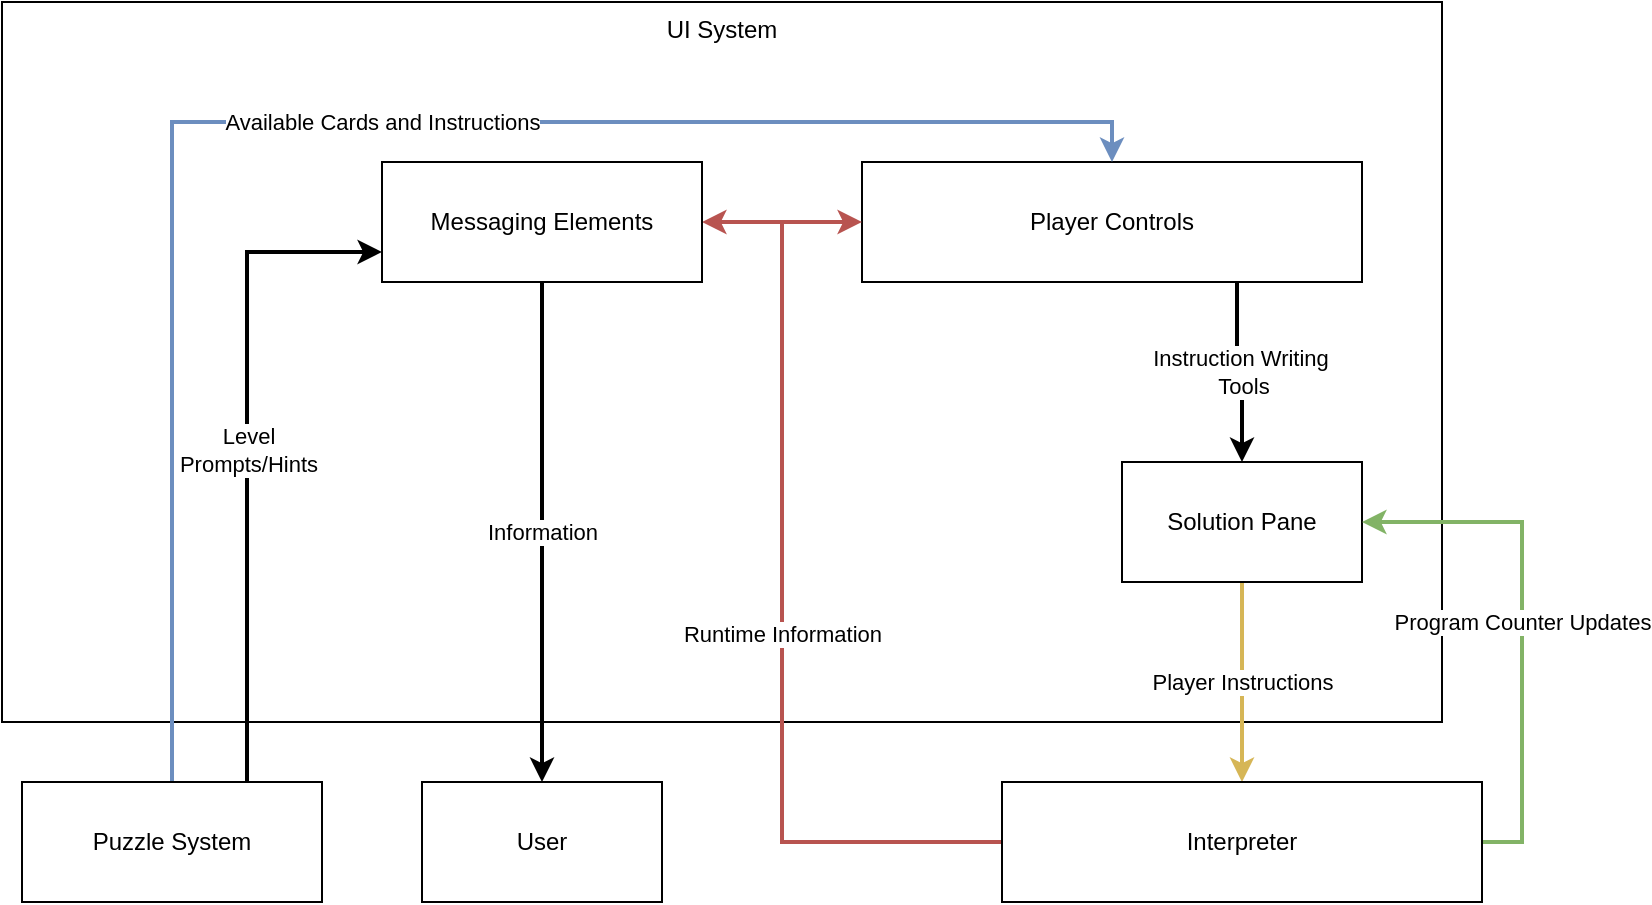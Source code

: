 <mxfile version="12.3.2" type="device" pages="1"><diagram id="VE6jcS84d72Jg8pGZrhh" name="Page-1"><mxGraphModel dx="1408" dy="848" grid="1" gridSize="10" guides="1" tooltips="1" connect="1" arrows="1" fold="1" page="1" pageScale="1" pageWidth="850" pageHeight="1100" math="0" shadow="0"><root><mxCell id="0"/><mxCell id="1" parent="0"/><mxCell id="KTqadB6BzRIgDMoHhaf0-1" value="UI System" style="rounded=0;whiteSpace=wrap;html=1;verticalAlign=top;" vertex="1" parent="1"><mxGeometry x="30" y="20" width="720" height="360" as="geometry"/></mxCell><mxCell id="KTqadB6BzRIgDMoHhaf0-12" style="edgeStyle=orthogonalEdgeStyle;rounded=0;orthogonalLoop=1;jettySize=auto;html=1;exitX=0;exitY=0.5;exitDx=0;exitDy=0;entryX=1;entryY=0.5;entryDx=0;entryDy=0;strokeWidth=2;fillColor=#f8cecc;strokeColor=#b85450;" edge="1" parent="1" source="KTqadB6BzRIgDMoHhaf0-4" target="KTqadB6BzRIgDMoHhaf0-9"><mxGeometry relative="1" as="geometry"><Array as="points"><mxPoint x="420" y="440"/><mxPoint x="420" y="130"/></Array></mxGeometry></mxCell><mxCell id="KTqadB6BzRIgDMoHhaf0-6" value="Instruction Writing&lt;br&gt;&amp;nbsp;Tools" style="edgeStyle=orthogonalEdgeStyle;rounded=0;orthogonalLoop=1;jettySize=auto;html=1;exitX=0.75;exitY=1;exitDx=0;exitDy=0;strokeWidth=2;" edge="1" parent="1" source="KTqadB6BzRIgDMoHhaf0-2" target="KTqadB6BzRIgDMoHhaf0-3"><mxGeometry relative="1" as="geometry"/></mxCell><mxCell id="KTqadB6BzRIgDMoHhaf0-2" value="Player Controls" style="rounded=0;whiteSpace=wrap;html=1;" vertex="1" parent="1"><mxGeometry x="460" y="100" width="250" height="60" as="geometry"/></mxCell><mxCell id="KTqadB6BzRIgDMoHhaf0-5" value="Player Instructions" style="edgeStyle=orthogonalEdgeStyle;rounded=0;orthogonalLoop=1;jettySize=auto;html=1;exitX=0.5;exitY=1;exitDx=0;exitDy=0;entryX=0.5;entryY=0;entryDx=0;entryDy=0;strokeWidth=2;fillColor=#fff2cc;strokeColor=#d6b656;" edge="1" parent="1" source="KTqadB6BzRIgDMoHhaf0-3" target="KTqadB6BzRIgDMoHhaf0-4"><mxGeometry relative="1" as="geometry"/></mxCell><mxCell id="KTqadB6BzRIgDMoHhaf0-3" value="Solution Pane" style="rounded=0;whiteSpace=wrap;html=1;" vertex="1" parent="1"><mxGeometry x="590" y="250" width="120" height="60" as="geometry"/></mxCell><mxCell id="KTqadB6BzRIgDMoHhaf0-7" value="Runtime Information" style="edgeStyle=orthogonalEdgeStyle;rounded=0;orthogonalLoop=1;jettySize=auto;html=1;exitX=0;exitY=0.5;exitDx=0;exitDy=0;entryX=0;entryY=0.5;entryDx=0;entryDy=0;strokeWidth=2;fillColor=#f8cecc;strokeColor=#b85450;" edge="1" parent="1" source="KTqadB6BzRIgDMoHhaf0-4" target="KTqadB6BzRIgDMoHhaf0-2"><mxGeometry x="-0.067" relative="1" as="geometry"><Array as="points"><mxPoint x="420" y="440"/><mxPoint x="420" y="130"/></Array><mxPoint as="offset"/></mxGeometry></mxCell><mxCell id="KTqadB6BzRIgDMoHhaf0-8" value="Program Counter Updates" style="edgeStyle=orthogonalEdgeStyle;rounded=0;orthogonalLoop=1;jettySize=auto;html=1;exitX=1;exitY=0.5;exitDx=0;exitDy=0;entryX=1;entryY=0.5;entryDx=0;entryDy=0;strokeWidth=2;fillColor=#d5e8d4;strokeColor=#82b366;" edge="1" parent="1" source="KTqadB6BzRIgDMoHhaf0-4" target="KTqadB6BzRIgDMoHhaf0-3"><mxGeometry relative="1" as="geometry"/></mxCell><mxCell id="KTqadB6BzRIgDMoHhaf0-4" value="Interpreter" style="rounded=0;whiteSpace=wrap;html=1;" vertex="1" parent="1"><mxGeometry x="530" y="410" width="240" height="60" as="geometry"/></mxCell><mxCell id="KTqadB6BzRIgDMoHhaf0-10" value="Information" style="edgeStyle=orthogonalEdgeStyle;rounded=0;orthogonalLoop=1;jettySize=auto;html=1;exitX=0.5;exitY=1;exitDx=0;exitDy=0;strokeWidth=2;entryX=0.5;entryY=0;entryDx=0;entryDy=0;" edge="1" parent="1" source="KTqadB6BzRIgDMoHhaf0-9" target="KTqadB6BzRIgDMoHhaf0-11"><mxGeometry relative="1" as="geometry"><mxPoint x="300" y="450" as="targetPoint"/></mxGeometry></mxCell><mxCell id="KTqadB6BzRIgDMoHhaf0-9" value="Messaging Elements" style="rounded=0;whiteSpace=wrap;html=1;" vertex="1" parent="1"><mxGeometry x="220" y="100" width="160" height="60" as="geometry"/></mxCell><mxCell id="KTqadB6BzRIgDMoHhaf0-11" value="User" style="rounded=0;whiteSpace=wrap;html=1;" vertex="1" parent="1"><mxGeometry x="240" y="410" width="120" height="60" as="geometry"/></mxCell><mxCell id="KTqadB6BzRIgDMoHhaf0-15" value="Level &lt;br&gt;Prompts/Hints" style="edgeStyle=orthogonalEdgeStyle;rounded=0;orthogonalLoop=1;jettySize=auto;html=1;exitX=0.75;exitY=0;exitDx=0;exitDy=0;entryX=0;entryY=0.75;entryDx=0;entryDy=0;strokeWidth=2;" edge="1" parent="1" source="KTqadB6BzRIgDMoHhaf0-14" target="KTqadB6BzRIgDMoHhaf0-9"><mxGeometry relative="1" as="geometry"/></mxCell><mxCell id="KTqadB6BzRIgDMoHhaf0-16" value="Available Cards and Instructions" style="edgeStyle=orthogonalEdgeStyle;rounded=0;orthogonalLoop=1;jettySize=auto;html=1;exitX=0.5;exitY=0;exitDx=0;exitDy=0;entryX=0.5;entryY=0;entryDx=0;entryDy=0;strokeWidth=2;fillColor=#dae8fc;strokeColor=#6c8ebf;" edge="1" parent="1" source="KTqadB6BzRIgDMoHhaf0-14" target="KTqadB6BzRIgDMoHhaf0-2"><mxGeometry x="-0.195" y="-105" relative="1" as="geometry"><mxPoint x="105" y="-105" as="offset"/></mxGeometry></mxCell><mxCell id="KTqadB6BzRIgDMoHhaf0-14" value="Puzzle System" style="rounded=0;whiteSpace=wrap;html=1;" vertex="1" parent="1"><mxGeometry x="40" y="410" width="150" height="60" as="geometry"/></mxCell></root></mxGraphModel></diagram></mxfile>